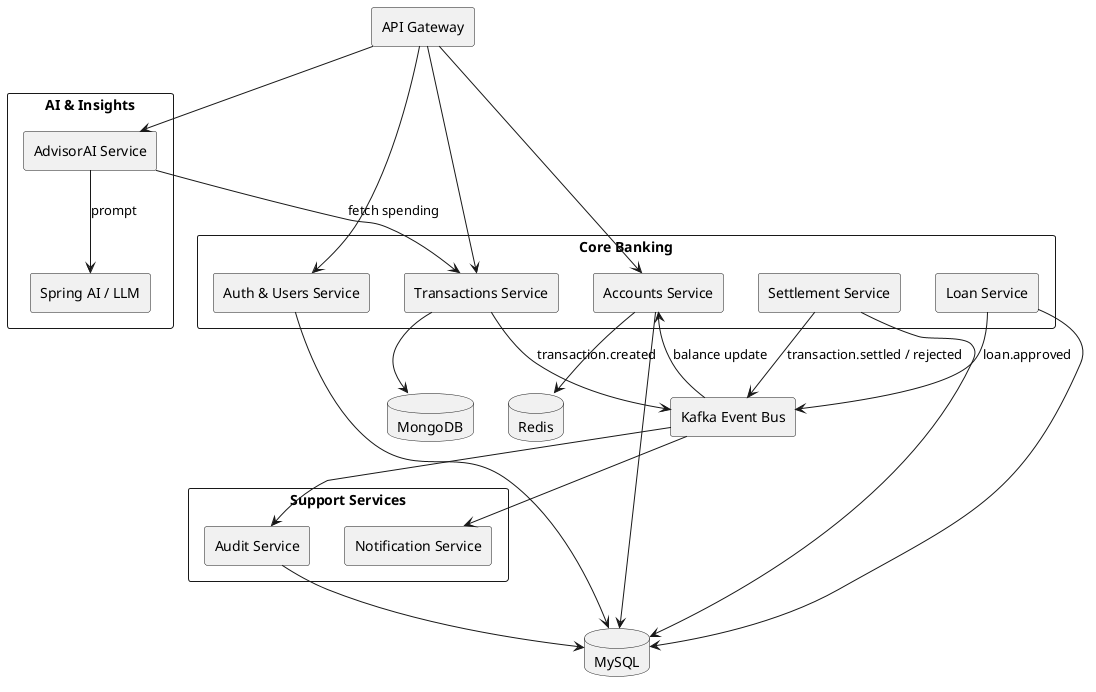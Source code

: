 @startuml
skinparam componentStyle rectangle
skinparam packageStyle rectangle

rectangle "API Gateway" as gateway
rectangle "Kafka Event Bus" as kafka

package "Core Banking" {
  [Auth & Users Service]
  [Accounts Service]
  [Transactions Service]
  [Settlement Service]
  [Loan Service]
}

package "Support Services" {
  [Audit Service]
  [Notification Service]
}

package "AI & Insights" {
  [AdvisorAI Service]
  [Spring AI / LLM]
}

database "MySQL" as mysql
database "MongoDB" as mongo
database "Redis" as redis

gateway --> [Auth & Users Service]
gateway --> [Accounts Service]
gateway --> [Transactions Service]
gateway --> [AdvisorAI Service]

[AdvisorAI Service] --> [Transactions Service] : fetch spending
[AdvisorAI Service] --> [Spring AI / LLM] : prompt

[Auth & Users Service] --> mysql
[Accounts Service] --> mysql
[Settlement Service] --> mysql
[Loan Service] --> mysql
[Audit Service] --> mysql
[Transactions Service] --> mongo
[Accounts Service] --> redis

[Transactions Service] -down-> kafka : transaction.created
[Settlement Service] -down-> kafka : transaction.settled / rejected
[Loan Service] -down-> kafka : loan.approved
kafka -down-> [Audit Service]
kafka -down-> [Notification Service]
kafka -down-> [Accounts Service] : balance update
@enduml
